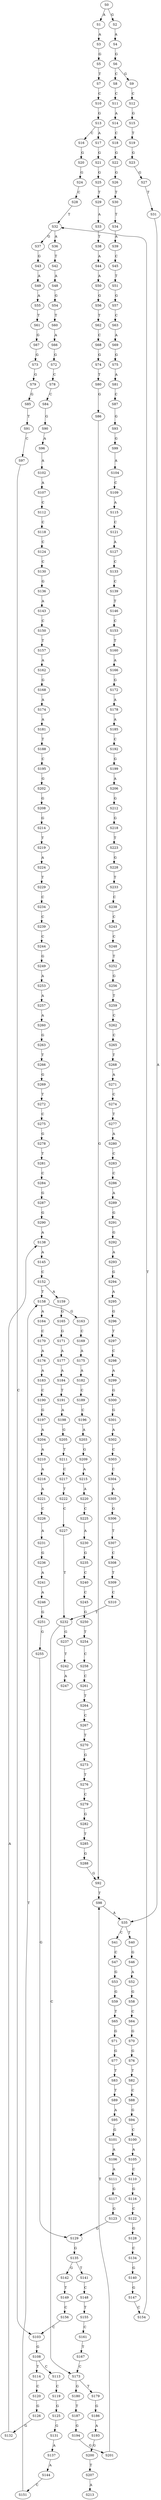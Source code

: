 strict digraph  {
	S0 -> S1 [ label = A ];
	S0 -> S2 [ label = G ];
	S1 -> S3 [ label = A ];
	S2 -> S4 [ label = A ];
	S3 -> S5 [ label = G ];
	S4 -> S6 [ label = G ];
	S5 -> S7 [ label = T ];
	S6 -> S8 [ label = C ];
	S6 -> S9 [ label = G ];
	S7 -> S10 [ label = C ];
	S8 -> S11 [ label = C ];
	S9 -> S12 [ label = C ];
	S10 -> S13 [ label = G ];
	S11 -> S14 [ label = A ];
	S12 -> S15 [ label = G ];
	S13 -> S16 [ label = C ];
	S13 -> S17 [ label = A ];
	S14 -> S18 [ label = C ];
	S15 -> S19 [ label = T ];
	S16 -> S20 [ label = G ];
	S17 -> S21 [ label = G ];
	S18 -> S22 [ label = G ];
	S19 -> S23 [ label = G ];
	S20 -> S24 [ label = G ];
	S21 -> S25 [ label = G ];
	S22 -> S26 [ label = G ];
	S23 -> S27 [ label = G ];
	S24 -> S28 [ label = C ];
	S25 -> S29 [ label = T ];
	S26 -> S30 [ label = T ];
	S27 -> S31 [ label = T ];
	S28 -> S32 [ label = T ];
	S29 -> S33 [ label = A ];
	S30 -> S34 [ label = T ];
	S31 -> S35 [ label = A ];
	S32 -> S36 [ label = A ];
	S32 -> S37 [ label = G ];
	S33 -> S38 [ label = T ];
	S34 -> S39 [ label = A ];
	S35 -> S40 [ label = T ];
	S35 -> S41 [ label = C ];
	S36 -> S42 [ label = T ];
	S37 -> S43 [ label = G ];
	S38 -> S44 [ label = A ];
	S39 -> S45 [ label = C ];
	S40 -> S46 [ label = G ];
	S41 -> S47 [ label = C ];
	S42 -> S48 [ label = A ];
	S43 -> S49 [ label = A ];
	S44 -> S50 [ label = A ];
	S45 -> S51 [ label = T ];
	S46 -> S52 [ label = A ];
	S47 -> S53 [ label = G ];
	S48 -> S54 [ label = G ];
	S49 -> S55 [ label = A ];
	S50 -> S56 [ label = G ];
	S51 -> S57 [ label = G ];
	S52 -> S58 [ label = G ];
	S53 -> S59 [ label = G ];
	S54 -> S60 [ label = T ];
	S55 -> S61 [ label = T ];
	S56 -> S62 [ label = T ];
	S57 -> S63 [ label = C ];
	S58 -> S64 [ label = C ];
	S59 -> S65 [ label = T ];
	S60 -> S66 [ label = A ];
	S61 -> S67 [ label = G ];
	S62 -> S68 [ label = C ];
	S63 -> S69 [ label = A ];
	S64 -> S70 [ label = G ];
	S65 -> S71 [ label = G ];
	S66 -> S72 [ label = G ];
	S67 -> S73 [ label = G ];
	S68 -> S74 [ label = G ];
	S69 -> S75 [ label = G ];
	S70 -> S76 [ label = G ];
	S71 -> S77 [ label = G ];
	S72 -> S78 [ label = C ];
	S73 -> S79 [ label = G ];
	S74 -> S80 [ label = T ];
	S75 -> S81 [ label = A ];
	S76 -> S82 [ label = T ];
	S77 -> S83 [ label = T ];
	S78 -> S84 [ label = C ];
	S79 -> S85 [ label = G ];
	S80 -> S86 [ label = G ];
	S81 -> S87 [ label = C ];
	S82 -> S88 [ label = C ];
	S83 -> S89 [ label = T ];
	S84 -> S90 [ label = G ];
	S85 -> S91 [ label = T ];
	S86 -> S92 [ label = G ];
	S87 -> S93 [ label = G ];
	S88 -> S94 [ label = G ];
	S89 -> S95 [ label = A ];
	S90 -> S96 [ label = A ];
	S91 -> S97 [ label = C ];
	S92 -> S98 [ label = T ];
	S93 -> S99 [ label = G ];
	S94 -> S100 [ label = C ];
	S95 -> S101 [ label = G ];
	S96 -> S102 [ label = A ];
	S97 -> S103 [ label = C ];
	S98 -> S35 [ label = A ];
	S99 -> S104 [ label = A ];
	S100 -> S105 [ label = A ];
	S101 -> S106 [ label = A ];
	S102 -> S107 [ label = A ];
	S103 -> S108 [ label = G ];
	S104 -> S109 [ label = C ];
	S105 -> S110 [ label = C ];
	S106 -> S111 [ label = A ];
	S107 -> S112 [ label = C ];
	S108 -> S113 [ label = C ];
	S108 -> S114 [ label = T ];
	S109 -> S115 [ label = A ];
	S110 -> S116 [ label = G ];
	S111 -> S117 [ label = G ];
	S112 -> S118 [ label = C ];
	S113 -> S119 [ label = C ];
	S114 -> S120 [ label = C ];
	S115 -> S121 [ label = C ];
	S116 -> S122 [ label = C ];
	S117 -> S123 [ label = G ];
	S118 -> S124 [ label = C ];
	S119 -> S125 [ label = G ];
	S120 -> S126 [ label = G ];
	S121 -> S127 [ label = A ];
	S122 -> S128 [ label = G ];
	S123 -> S129 [ label = G ];
	S124 -> S130 [ label = C ];
	S125 -> S131 [ label = G ];
	S126 -> S132 [ label = G ];
	S127 -> S133 [ label = C ];
	S128 -> S134 [ label = C ];
	S129 -> S135 [ label = G ];
	S130 -> S136 [ label = G ];
	S131 -> S137 [ label = A ];
	S132 -> S138 [ label = A ];
	S133 -> S139 [ label = C ];
	S134 -> S140 [ label = G ];
	S135 -> S141 [ label = T ];
	S135 -> S142 [ label = G ];
	S136 -> S143 [ label = A ];
	S137 -> S144 [ label = A ];
	S138 -> S145 [ label = A ];
	S139 -> S146 [ label = T ];
	S140 -> S147 [ label = G ];
	S141 -> S148 [ label = C ];
	S142 -> S149 [ label = T ];
	S143 -> S150 [ label = C ];
	S144 -> S151 [ label = C ];
	S145 -> S152 [ label = C ];
	S146 -> S153 [ label = C ];
	S147 -> S154 [ label = C ];
	S148 -> S155 [ label = T ];
	S149 -> S156 [ label = C ];
	S150 -> S157 [ label = T ];
	S151 -> S158 [ label = T ];
	S152 -> S159 [ label = A ];
	S152 -> S158 [ label = T ];
	S153 -> S160 [ label = T ];
	S154 -> S32 [ label = T ];
	S155 -> S161 [ label = C ];
	S156 -> S103 [ label = C ];
	S157 -> S162 [ label = A ];
	S158 -> S163 [ label = G ];
	S158 -> S164 [ label = A ];
	S159 -> S165 [ label = G ];
	S160 -> S166 [ label = A ];
	S161 -> S167 [ label = T ];
	S162 -> S168 [ label = G ];
	S163 -> S169 [ label = C ];
	S164 -> S170 [ label = C ];
	S165 -> S171 [ label = G ];
	S166 -> S172 [ label = G ];
	S167 -> S173 [ label = C ];
	S168 -> S174 [ label = A ];
	S169 -> S175 [ label = A ];
	S170 -> S176 [ label = A ];
	S171 -> S177 [ label = A ];
	S172 -> S178 [ label = A ];
	S173 -> S179 [ label = T ];
	S173 -> S180 [ label = G ];
	S174 -> S181 [ label = A ];
	S175 -> S182 [ label = A ];
	S176 -> S183 [ label = A ];
	S177 -> S184 [ label = A ];
	S178 -> S185 [ label = A ];
	S179 -> S186 [ label = G ];
	S180 -> S187 [ label = T ];
	S181 -> S188 [ label = T ];
	S182 -> S189 [ label = C ];
	S183 -> S190 [ label = C ];
	S184 -> S191 [ label = T ];
	S185 -> S192 [ label = C ];
	S186 -> S193 [ label = A ];
	S187 -> S194 [ label = G ];
	S188 -> S195 [ label = C ];
	S189 -> S196 [ label = C ];
	S190 -> S197 [ label = G ];
	S191 -> S198 [ label = A ];
	S192 -> S199 [ label = G ];
	S193 -> S200 [ label = G ];
	S194 -> S201 [ label = G ];
	S195 -> S202 [ label = G ];
	S196 -> S203 [ label = A ];
	S197 -> S204 [ label = A ];
	S198 -> S205 [ label = G ];
	S199 -> S206 [ label = A ];
	S200 -> S207 [ label = T ];
	S201 -> S98 [ label = T ];
	S202 -> S208 [ label = G ];
	S203 -> S209 [ label = G ];
	S204 -> S210 [ label = A ];
	S205 -> S211 [ label = T ];
	S206 -> S212 [ label = G ];
	S207 -> S213 [ label = A ];
	S208 -> S214 [ label = G ];
	S209 -> S215 [ label = A ];
	S210 -> S216 [ label = A ];
	S211 -> S217 [ label = C ];
	S212 -> S218 [ label = G ];
	S214 -> S219 [ label = T ];
	S215 -> S220 [ label = A ];
	S216 -> S221 [ label = A ];
	S217 -> S222 [ label = T ];
	S218 -> S223 [ label = T ];
	S219 -> S224 [ label = A ];
	S220 -> S225 [ label = C ];
	S221 -> S226 [ label = C ];
	S222 -> S227 [ label = C ];
	S223 -> S228 [ label = G ];
	S224 -> S229 [ label = T ];
	S225 -> S230 [ label = A ];
	S226 -> S231 [ label = A ];
	S227 -> S232 [ label = T ];
	S228 -> S233 [ label = T ];
	S229 -> S234 [ label = C ];
	S230 -> S235 [ label = G ];
	S231 -> S236 [ label = G ];
	S232 -> S173 [ label = C ];
	S232 -> S237 [ label = G ];
	S233 -> S238 [ label = C ];
	S234 -> S239 [ label = C ];
	S235 -> S240 [ label = C ];
	S236 -> S241 [ label = A ];
	S237 -> S242 [ label = T ];
	S238 -> S243 [ label = C ];
	S239 -> S244 [ label = C ];
	S240 -> S245 [ label = C ];
	S241 -> S246 [ label = A ];
	S242 -> S247 [ label = A ];
	S243 -> S248 [ label = C ];
	S244 -> S249 [ label = G ];
	S245 -> S250 [ label = G ];
	S246 -> S251 [ label = G ];
	S248 -> S252 [ label = T ];
	S249 -> S253 [ label = A ];
	S250 -> S254 [ label = T ];
	S251 -> S255 [ label = G ];
	S252 -> S256 [ label = G ];
	S253 -> S257 [ label = A ];
	S254 -> S258 [ label = C ];
	S255 -> S129 [ label = G ];
	S256 -> S259 [ label = T ];
	S257 -> S260 [ label = A ];
	S258 -> S261 [ label = C ];
	S259 -> S262 [ label = C ];
	S260 -> S263 [ label = G ];
	S261 -> S264 [ label = T ];
	S262 -> S265 [ label = C ];
	S263 -> S266 [ label = T ];
	S264 -> S267 [ label = C ];
	S265 -> S268 [ label = T ];
	S266 -> S269 [ label = G ];
	S267 -> S270 [ label = T ];
	S268 -> S271 [ label = A ];
	S269 -> S272 [ label = T ];
	S270 -> S273 [ label = G ];
	S271 -> S274 [ label = C ];
	S272 -> S275 [ label = C ];
	S273 -> S276 [ label = T ];
	S274 -> S277 [ label = T ];
	S275 -> S278 [ label = G ];
	S276 -> S279 [ label = C ];
	S277 -> S280 [ label = A ];
	S278 -> S281 [ label = T ];
	S279 -> S282 [ label = G ];
	S280 -> S283 [ label = C ];
	S281 -> S284 [ label = C ];
	S282 -> S285 [ label = T ];
	S283 -> S286 [ label = C ];
	S284 -> S287 [ label = G ];
	S285 -> S288 [ label = G ];
	S286 -> S289 [ label = A ];
	S287 -> S290 [ label = G ];
	S288 -> S92 [ label = G ];
	S289 -> S291 [ label = G ];
	S290 -> S138 [ label = A ];
	S291 -> S292 [ label = G ];
	S292 -> S293 [ label = A ];
	S293 -> S294 [ label = G ];
	S294 -> S295 [ label = A ];
	S295 -> S296 [ label = G ];
	S296 -> S297 [ label = T ];
	S297 -> S298 [ label = C ];
	S298 -> S299 [ label = A ];
	S299 -> S300 [ label = G ];
	S300 -> S301 [ label = G ];
	S301 -> S302 [ label = A ];
	S302 -> S303 [ label = C ];
	S303 -> S304 [ label = C ];
	S304 -> S305 [ label = A ];
	S305 -> S306 [ label = G ];
	S306 -> S307 [ label = T ];
	S307 -> S308 [ label = C ];
	S308 -> S309 [ label = T ];
	S309 -> S310 [ label = C ];
	S310 -> S232 [ label = T ];
}
